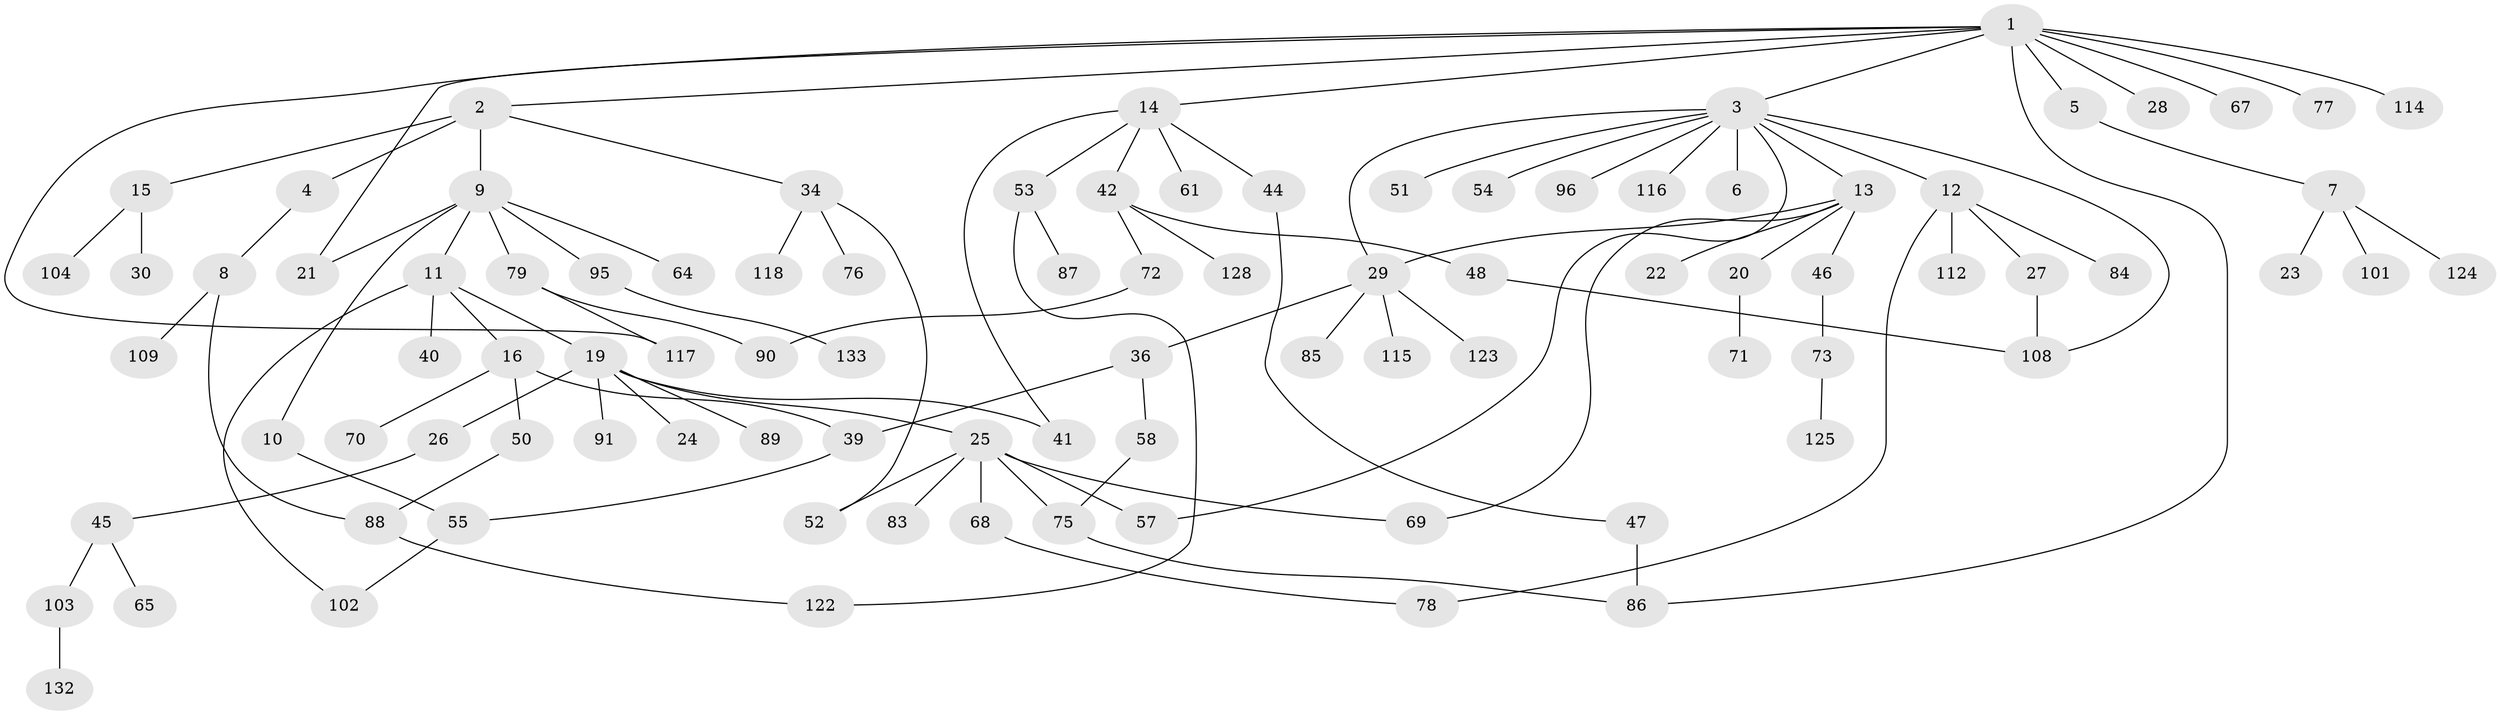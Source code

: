 // Generated by graph-tools (version 1.1) at 2025/23/03/03/25 07:23:33]
// undirected, 92 vertices, 110 edges
graph export_dot {
graph [start="1"]
  node [color=gray90,style=filled];
  1 [super="+43"];
  2 [super="+120"];
  3 [super="+17"];
  4 [super="+111"];
  5 [super="+33"];
  6;
  7 [super="+18"];
  8 [super="+56"];
  9 [super="+98"];
  10;
  11;
  12 [super="+130"];
  13 [super="+62"];
  14 [super="+35"];
  15;
  16 [super="+92"];
  19 [super="+49"];
  20 [super="+121"];
  21;
  22;
  23 [super="+82"];
  24;
  25 [super="+31"];
  26;
  27 [super="+59"];
  28;
  29 [super="+32"];
  30 [super="+63"];
  34 [super="+37"];
  36 [super="+38"];
  39 [super="+129"];
  40;
  41 [super="+97"];
  42 [super="+60"];
  44;
  45 [super="+105"];
  46;
  47;
  48 [super="+66"];
  50 [super="+99"];
  51;
  52;
  53 [super="+113"];
  54;
  55 [super="+100"];
  57 [super="+131"];
  58;
  61;
  64;
  65;
  67 [super="+81"];
  68 [super="+74"];
  69;
  70;
  71;
  72;
  73;
  75 [super="+119"];
  76 [super="+107"];
  77;
  78;
  79 [super="+80"];
  83;
  84;
  85;
  86;
  87;
  88 [super="+127"];
  89;
  90 [super="+94"];
  91 [super="+93"];
  95 [super="+106"];
  96;
  101;
  102 [super="+110"];
  103;
  104;
  108;
  109;
  112;
  114;
  115;
  116;
  117;
  118;
  122;
  123;
  124;
  125 [super="+126"];
  128;
  132;
  133;
  1 -- 2;
  1 -- 3;
  1 -- 5;
  1 -- 14;
  1 -- 21;
  1 -- 28;
  1 -- 67;
  1 -- 86;
  1 -- 114;
  1 -- 117;
  1 -- 77;
  2 -- 4;
  2 -- 9;
  2 -- 15;
  2 -- 34;
  3 -- 6;
  3 -- 12;
  3 -- 13;
  3 -- 51;
  3 -- 54;
  3 -- 96;
  3 -- 116;
  3 -- 57;
  3 -- 108;
  3 -- 29;
  4 -- 8;
  5 -- 7;
  7 -- 124;
  7 -- 23;
  7 -- 101;
  8 -- 88;
  8 -- 109;
  9 -- 10;
  9 -- 11;
  9 -- 64;
  9 -- 79;
  9 -- 95;
  9 -- 21;
  10 -- 55;
  11 -- 16;
  11 -- 19;
  11 -- 40;
  11 -- 102;
  12 -- 27;
  12 -- 78;
  12 -- 84;
  12 -- 112;
  13 -- 20;
  13 -- 22;
  13 -- 46;
  13 -- 29;
  13 -- 69;
  14 -- 42;
  14 -- 44;
  14 -- 53;
  14 -- 41;
  14 -- 61;
  15 -- 30;
  15 -- 104;
  16 -- 50;
  16 -- 70;
  16 -- 39;
  19 -- 24;
  19 -- 25;
  19 -- 26;
  19 -- 89;
  19 -- 41;
  19 -- 91;
  20 -- 71;
  25 -- 83;
  25 -- 69;
  25 -- 52;
  25 -- 68;
  25 -- 75;
  25 -- 57;
  26 -- 45;
  27 -- 108;
  29 -- 85;
  29 -- 115;
  29 -- 123;
  29 -- 36;
  34 -- 76;
  34 -- 52;
  34 -- 118;
  36 -- 39;
  36 -- 58;
  39 -- 55;
  42 -- 48;
  42 -- 72;
  42 -- 128;
  44 -- 47;
  45 -- 65;
  45 -- 103;
  46 -- 73;
  47 -- 86;
  48 -- 108;
  50 -- 88;
  53 -- 87;
  53 -- 122;
  55 -- 102;
  58 -- 75;
  68 -- 78;
  72 -- 90;
  73 -- 125;
  75 -- 86;
  79 -- 90;
  79 -- 117;
  88 -- 122;
  95 -- 133;
  103 -- 132;
}
